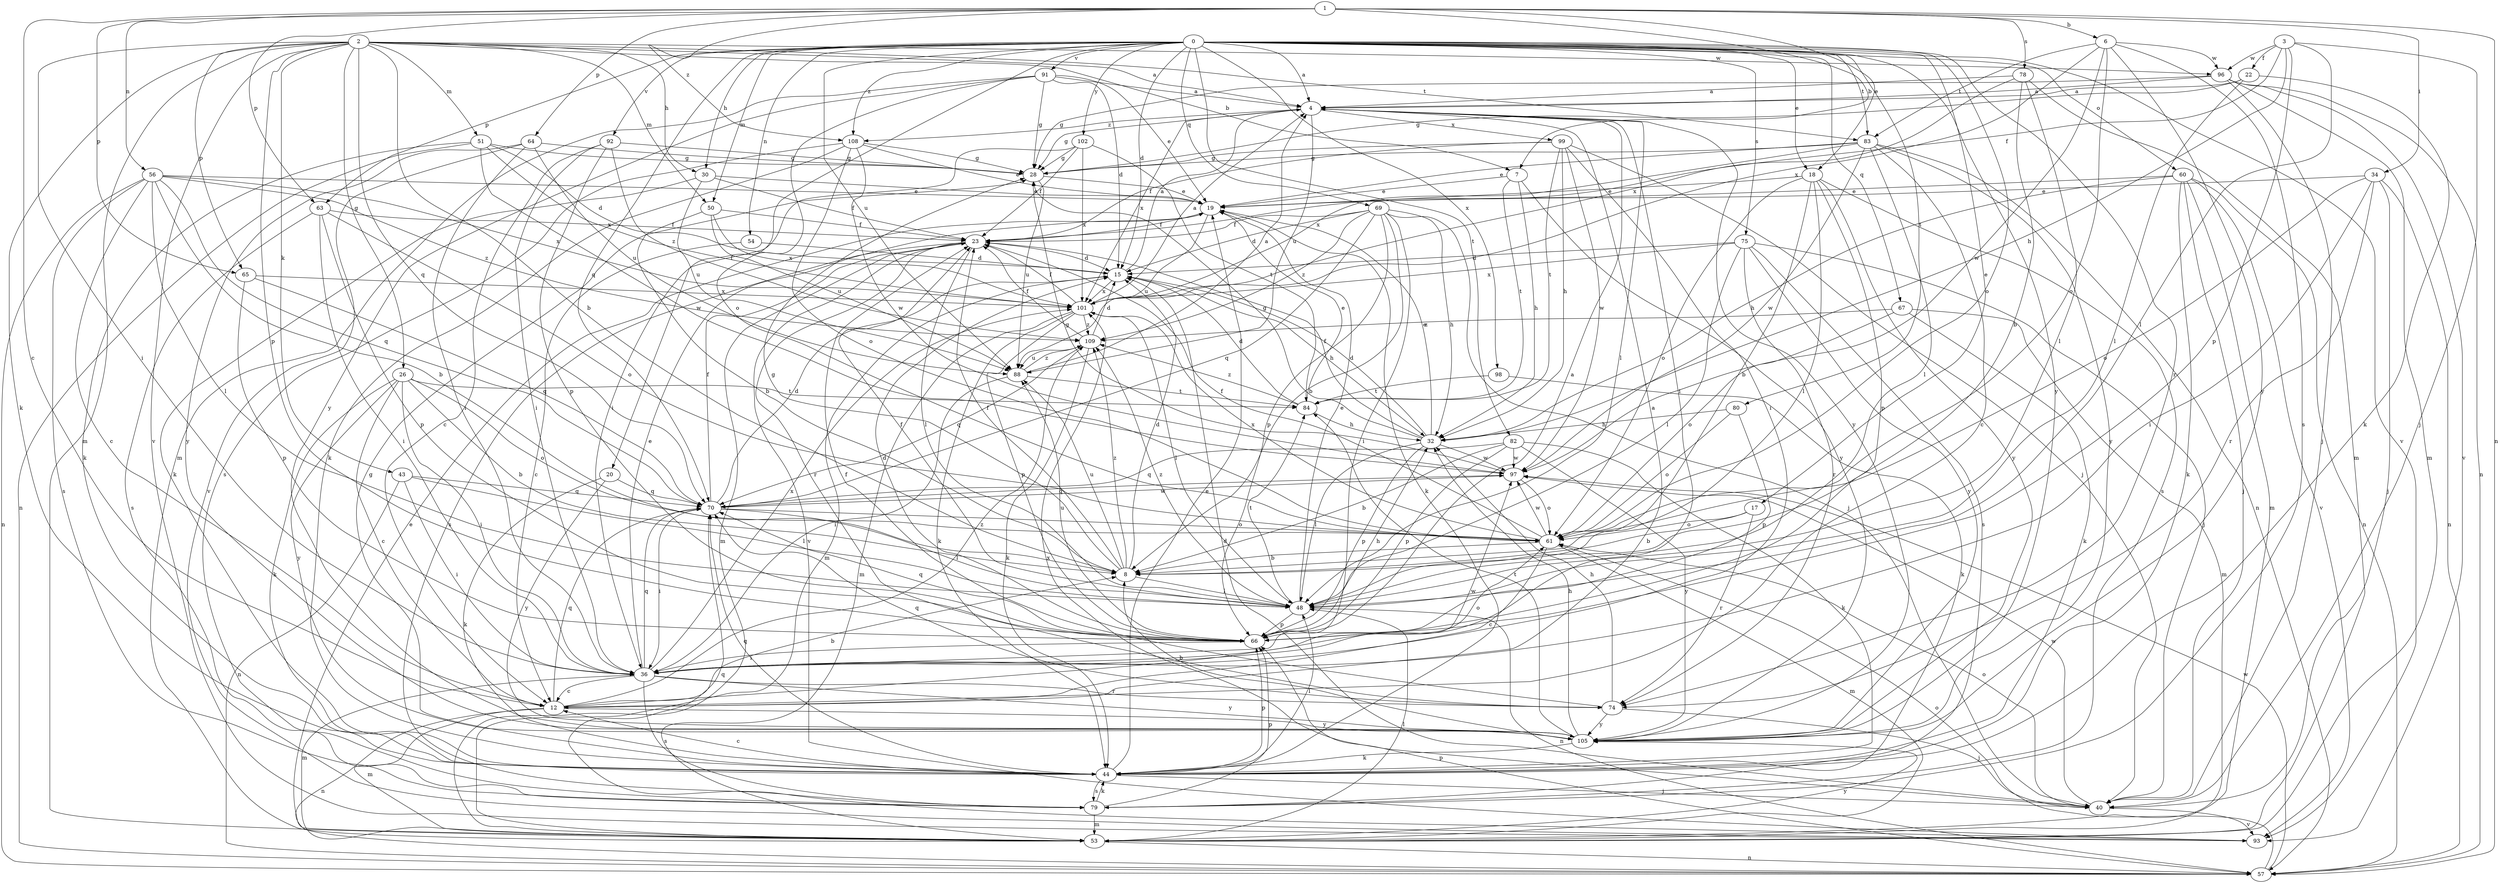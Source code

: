 strict digraph  {
0;
1;
2;
3;
4;
6;
7;
8;
12;
15;
17;
18;
19;
20;
22;
23;
26;
28;
30;
32;
34;
36;
40;
43;
44;
48;
50;
51;
53;
54;
56;
57;
60;
61;
63;
64;
65;
66;
67;
69;
70;
74;
75;
78;
79;
80;
82;
83;
84;
88;
91;
92;
93;
96;
97;
98;
99;
101;
102;
105;
108;
109;
0 -> 4  [label=a];
0 -> 15  [label=d];
0 -> 17  [label=e];
0 -> 18  [label=e];
0 -> 20  [label=f];
0 -> 30  [label=h];
0 -> 50  [label=m];
0 -> 54  [label=n];
0 -> 60  [label=o];
0 -> 61  [label=o];
0 -> 63  [label=p];
0 -> 67  [label=q];
0 -> 69  [label=q];
0 -> 70  [label=q];
0 -> 74  [label=r];
0 -> 75  [label=s];
0 -> 80  [label=t];
0 -> 82  [label=t];
0 -> 83  [label=t];
0 -> 88  [label=u];
0 -> 91  [label=v];
0 -> 92  [label=v];
0 -> 93  [label=v];
0 -> 98  [label=x];
0 -> 102  [label=y];
0 -> 105  [label=y];
0 -> 108  [label=z];
1 -> 6  [label=b];
1 -> 7  [label=b];
1 -> 12  [label=c];
1 -> 18  [label=e];
1 -> 34  [label=i];
1 -> 56  [label=n];
1 -> 57  [label=n];
1 -> 63  [label=p];
1 -> 64  [label=p];
1 -> 65  [label=p];
1 -> 78  [label=s];
1 -> 108  [label=z];
2 -> 4  [label=a];
2 -> 7  [label=b];
2 -> 8  [label=b];
2 -> 26  [label=g];
2 -> 30  [label=h];
2 -> 36  [label=i];
2 -> 43  [label=k];
2 -> 44  [label=k];
2 -> 50  [label=m];
2 -> 51  [label=m];
2 -> 53  [label=m];
2 -> 65  [label=p];
2 -> 66  [label=p];
2 -> 70  [label=q];
2 -> 83  [label=t];
2 -> 93  [label=v];
2 -> 96  [label=w];
3 -> 22  [label=f];
3 -> 23  [label=f];
3 -> 32  [label=h];
3 -> 40  [label=j];
3 -> 48  [label=l];
3 -> 66  [label=p];
3 -> 96  [label=w];
4 -> 28  [label=g];
4 -> 36  [label=i];
4 -> 48  [label=l];
4 -> 88  [label=u];
4 -> 99  [label=x];
4 -> 101  [label=x];
4 -> 105  [label=y];
4 -> 108  [label=z];
6 -> 61  [label=o];
6 -> 79  [label=s];
6 -> 83  [label=t];
6 -> 96  [label=w];
6 -> 97  [label=w];
6 -> 101  [label=x];
6 -> 105  [label=y];
7 -> 19  [label=e];
7 -> 32  [label=h];
7 -> 84  [label=t];
7 -> 105  [label=y];
8 -> 15  [label=d];
8 -> 23  [label=f];
8 -> 28  [label=g];
8 -> 48  [label=l];
8 -> 88  [label=u];
8 -> 109  [label=z];
12 -> 4  [label=a];
12 -> 8  [label=b];
12 -> 53  [label=m];
12 -> 57  [label=n];
12 -> 70  [label=q];
12 -> 97  [label=w];
12 -> 105  [label=y];
12 -> 109  [label=z];
15 -> 4  [label=a];
15 -> 32  [label=h];
15 -> 53  [label=m];
15 -> 101  [label=x];
17 -> 8  [label=b];
17 -> 61  [label=o];
17 -> 74  [label=r];
18 -> 8  [label=b];
18 -> 19  [label=e];
18 -> 48  [label=l];
18 -> 61  [label=o];
18 -> 66  [label=p];
18 -> 79  [label=s];
18 -> 105  [label=y];
19 -> 23  [label=f];
19 -> 44  [label=k];
19 -> 88  [label=u];
20 -> 44  [label=k];
20 -> 70  [label=q];
20 -> 105  [label=y];
22 -> 4  [label=a];
22 -> 28  [label=g];
22 -> 44  [label=k];
22 -> 48  [label=l];
23 -> 15  [label=d];
23 -> 48  [label=l];
23 -> 53  [label=m];
23 -> 74  [label=r];
23 -> 79  [label=s];
23 -> 93  [label=v];
26 -> 8  [label=b];
26 -> 12  [label=c];
26 -> 36  [label=i];
26 -> 44  [label=k];
26 -> 61  [label=o];
26 -> 84  [label=t];
26 -> 105  [label=y];
28 -> 19  [label=e];
28 -> 88  [label=u];
30 -> 19  [label=e];
30 -> 23  [label=f];
30 -> 44  [label=k];
30 -> 88  [label=u];
32 -> 15  [label=d];
32 -> 19  [label=e];
32 -> 23  [label=f];
32 -> 28  [label=g];
32 -> 48  [label=l];
32 -> 66  [label=p];
32 -> 97  [label=w];
34 -> 19  [label=e];
34 -> 36  [label=i];
34 -> 40  [label=j];
34 -> 57  [label=n];
34 -> 61  [label=o];
34 -> 74  [label=r];
36 -> 12  [label=c];
36 -> 19  [label=e];
36 -> 53  [label=m];
36 -> 61  [label=o];
36 -> 70  [label=q];
36 -> 74  [label=r];
36 -> 79  [label=s];
36 -> 101  [label=x];
36 -> 105  [label=y];
40 -> 15  [label=d];
40 -> 61  [label=o];
40 -> 93  [label=v];
40 -> 97  [label=w];
40 -> 101  [label=x];
43 -> 36  [label=i];
43 -> 48  [label=l];
43 -> 57  [label=n];
43 -> 70  [label=q];
44 -> 12  [label=c];
44 -> 19  [label=e];
44 -> 28  [label=g];
44 -> 40  [label=j];
44 -> 48  [label=l];
44 -> 66  [label=p];
44 -> 70  [label=q];
44 -> 79  [label=s];
48 -> 19  [label=e];
48 -> 23  [label=f];
48 -> 57  [label=n];
48 -> 66  [label=p];
48 -> 84  [label=t];
48 -> 109  [label=z];
50 -> 8  [label=b];
50 -> 23  [label=f];
50 -> 88  [label=u];
50 -> 101  [label=x];
51 -> 15  [label=d];
51 -> 28  [label=g];
51 -> 44  [label=k];
51 -> 57  [label=n];
51 -> 97  [label=w];
51 -> 101  [label=x];
53 -> 19  [label=e];
53 -> 48  [label=l];
53 -> 57  [label=n];
53 -> 105  [label=y];
54 -> 12  [label=c];
54 -> 15  [label=d];
56 -> 8  [label=b];
56 -> 12  [label=c];
56 -> 19  [label=e];
56 -> 48  [label=l];
56 -> 57  [label=n];
56 -> 70  [label=q];
56 -> 79  [label=s];
56 -> 101  [label=x];
56 -> 109  [label=z];
57 -> 61  [label=o];
57 -> 66  [label=p];
57 -> 97  [label=w];
60 -> 19  [label=e];
60 -> 32  [label=h];
60 -> 40  [label=j];
60 -> 44  [label=k];
60 -> 53  [label=m];
60 -> 57  [label=n];
60 -> 93  [label=v];
61 -> 8  [label=b];
61 -> 12  [label=c];
61 -> 23  [label=f];
61 -> 53  [label=m];
61 -> 97  [label=w];
61 -> 101  [label=x];
63 -> 23  [label=f];
63 -> 36  [label=i];
63 -> 61  [label=o];
63 -> 66  [label=p];
63 -> 79  [label=s];
64 -> 28  [label=g];
64 -> 36  [label=i];
64 -> 88  [label=u];
64 -> 93  [label=v];
64 -> 105  [label=y];
65 -> 66  [label=p];
65 -> 70  [label=q];
65 -> 101  [label=x];
66 -> 4  [label=a];
66 -> 15  [label=d];
66 -> 32  [label=h];
66 -> 36  [label=i];
66 -> 70  [label=q];
66 -> 88  [label=u];
67 -> 44  [label=k];
67 -> 53  [label=m];
67 -> 61  [label=o];
67 -> 109  [label=z];
69 -> 8  [label=b];
69 -> 15  [label=d];
69 -> 23  [label=f];
69 -> 32  [label=h];
69 -> 36  [label=i];
69 -> 40  [label=j];
69 -> 66  [label=p];
69 -> 70  [label=q];
69 -> 109  [label=z];
70 -> 15  [label=d];
70 -> 23  [label=f];
70 -> 36  [label=i];
70 -> 48  [label=l];
70 -> 61  [label=o];
70 -> 97  [label=w];
74 -> 23  [label=f];
74 -> 32  [label=h];
74 -> 40  [label=j];
74 -> 70  [label=q];
74 -> 105  [label=y];
75 -> 15  [label=d];
75 -> 40  [label=j];
75 -> 48  [label=l];
75 -> 74  [label=r];
75 -> 79  [label=s];
75 -> 101  [label=x];
75 -> 105  [label=y];
78 -> 4  [label=a];
78 -> 8  [label=b];
78 -> 48  [label=l];
78 -> 53  [label=m];
78 -> 101  [label=x];
79 -> 44  [label=k];
79 -> 53  [label=m];
79 -> 66  [label=p];
80 -> 32  [label=h];
80 -> 61  [label=o];
80 -> 66  [label=p];
82 -> 8  [label=b];
82 -> 44  [label=k];
82 -> 66  [label=p];
82 -> 70  [label=q];
82 -> 97  [label=w];
82 -> 105  [label=y];
83 -> 12  [label=c];
83 -> 19  [label=e];
83 -> 28  [label=g];
83 -> 48  [label=l];
83 -> 57  [label=n];
83 -> 97  [label=w];
83 -> 101  [label=x];
83 -> 105  [label=y];
84 -> 15  [label=d];
84 -> 19  [label=e];
84 -> 32  [label=h];
84 -> 109  [label=z];
88 -> 4  [label=a];
88 -> 36  [label=i];
88 -> 84  [label=t];
88 -> 109  [label=z];
91 -> 4  [label=a];
91 -> 15  [label=d];
91 -> 19  [label=e];
91 -> 28  [label=g];
91 -> 53  [label=m];
91 -> 61  [label=o];
91 -> 105  [label=y];
92 -> 12  [label=c];
92 -> 28  [label=g];
92 -> 36  [label=i];
92 -> 66  [label=p];
92 -> 109  [label=z];
93 -> 70  [label=q];
96 -> 4  [label=a];
96 -> 28  [label=g];
96 -> 40  [label=j];
96 -> 53  [label=m];
96 -> 57  [label=n];
96 -> 93  [label=v];
97 -> 28  [label=g];
97 -> 61  [label=o];
97 -> 70  [label=q];
98 -> 44  [label=k];
98 -> 84  [label=t];
99 -> 23  [label=f];
99 -> 28  [label=g];
99 -> 32  [label=h];
99 -> 36  [label=i];
99 -> 40  [label=j];
99 -> 84  [label=t];
99 -> 97  [label=w];
101 -> 4  [label=a];
101 -> 23  [label=f];
101 -> 44  [label=k];
101 -> 48  [label=l];
101 -> 53  [label=m];
101 -> 66  [label=p];
101 -> 109  [label=z];
102 -> 23  [label=f];
102 -> 28  [label=g];
102 -> 36  [label=i];
102 -> 84  [label=t];
102 -> 101  [label=x];
105 -> 8  [label=b];
105 -> 32  [label=h];
105 -> 44  [label=k];
105 -> 84  [label=t];
108 -> 19  [label=e];
108 -> 28  [label=g];
108 -> 44  [label=k];
108 -> 61  [label=o];
108 -> 79  [label=s];
108 -> 97  [label=w];
109 -> 15  [label=d];
109 -> 23  [label=f];
109 -> 44  [label=k];
109 -> 70  [label=q];
109 -> 88  [label=u];
}
